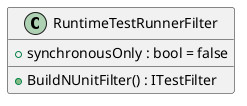 @startuml
class RuntimeTestRunnerFilter {
    + synchronousOnly : bool = false
    + BuildNUnitFilter() : ITestFilter
}
@enduml
